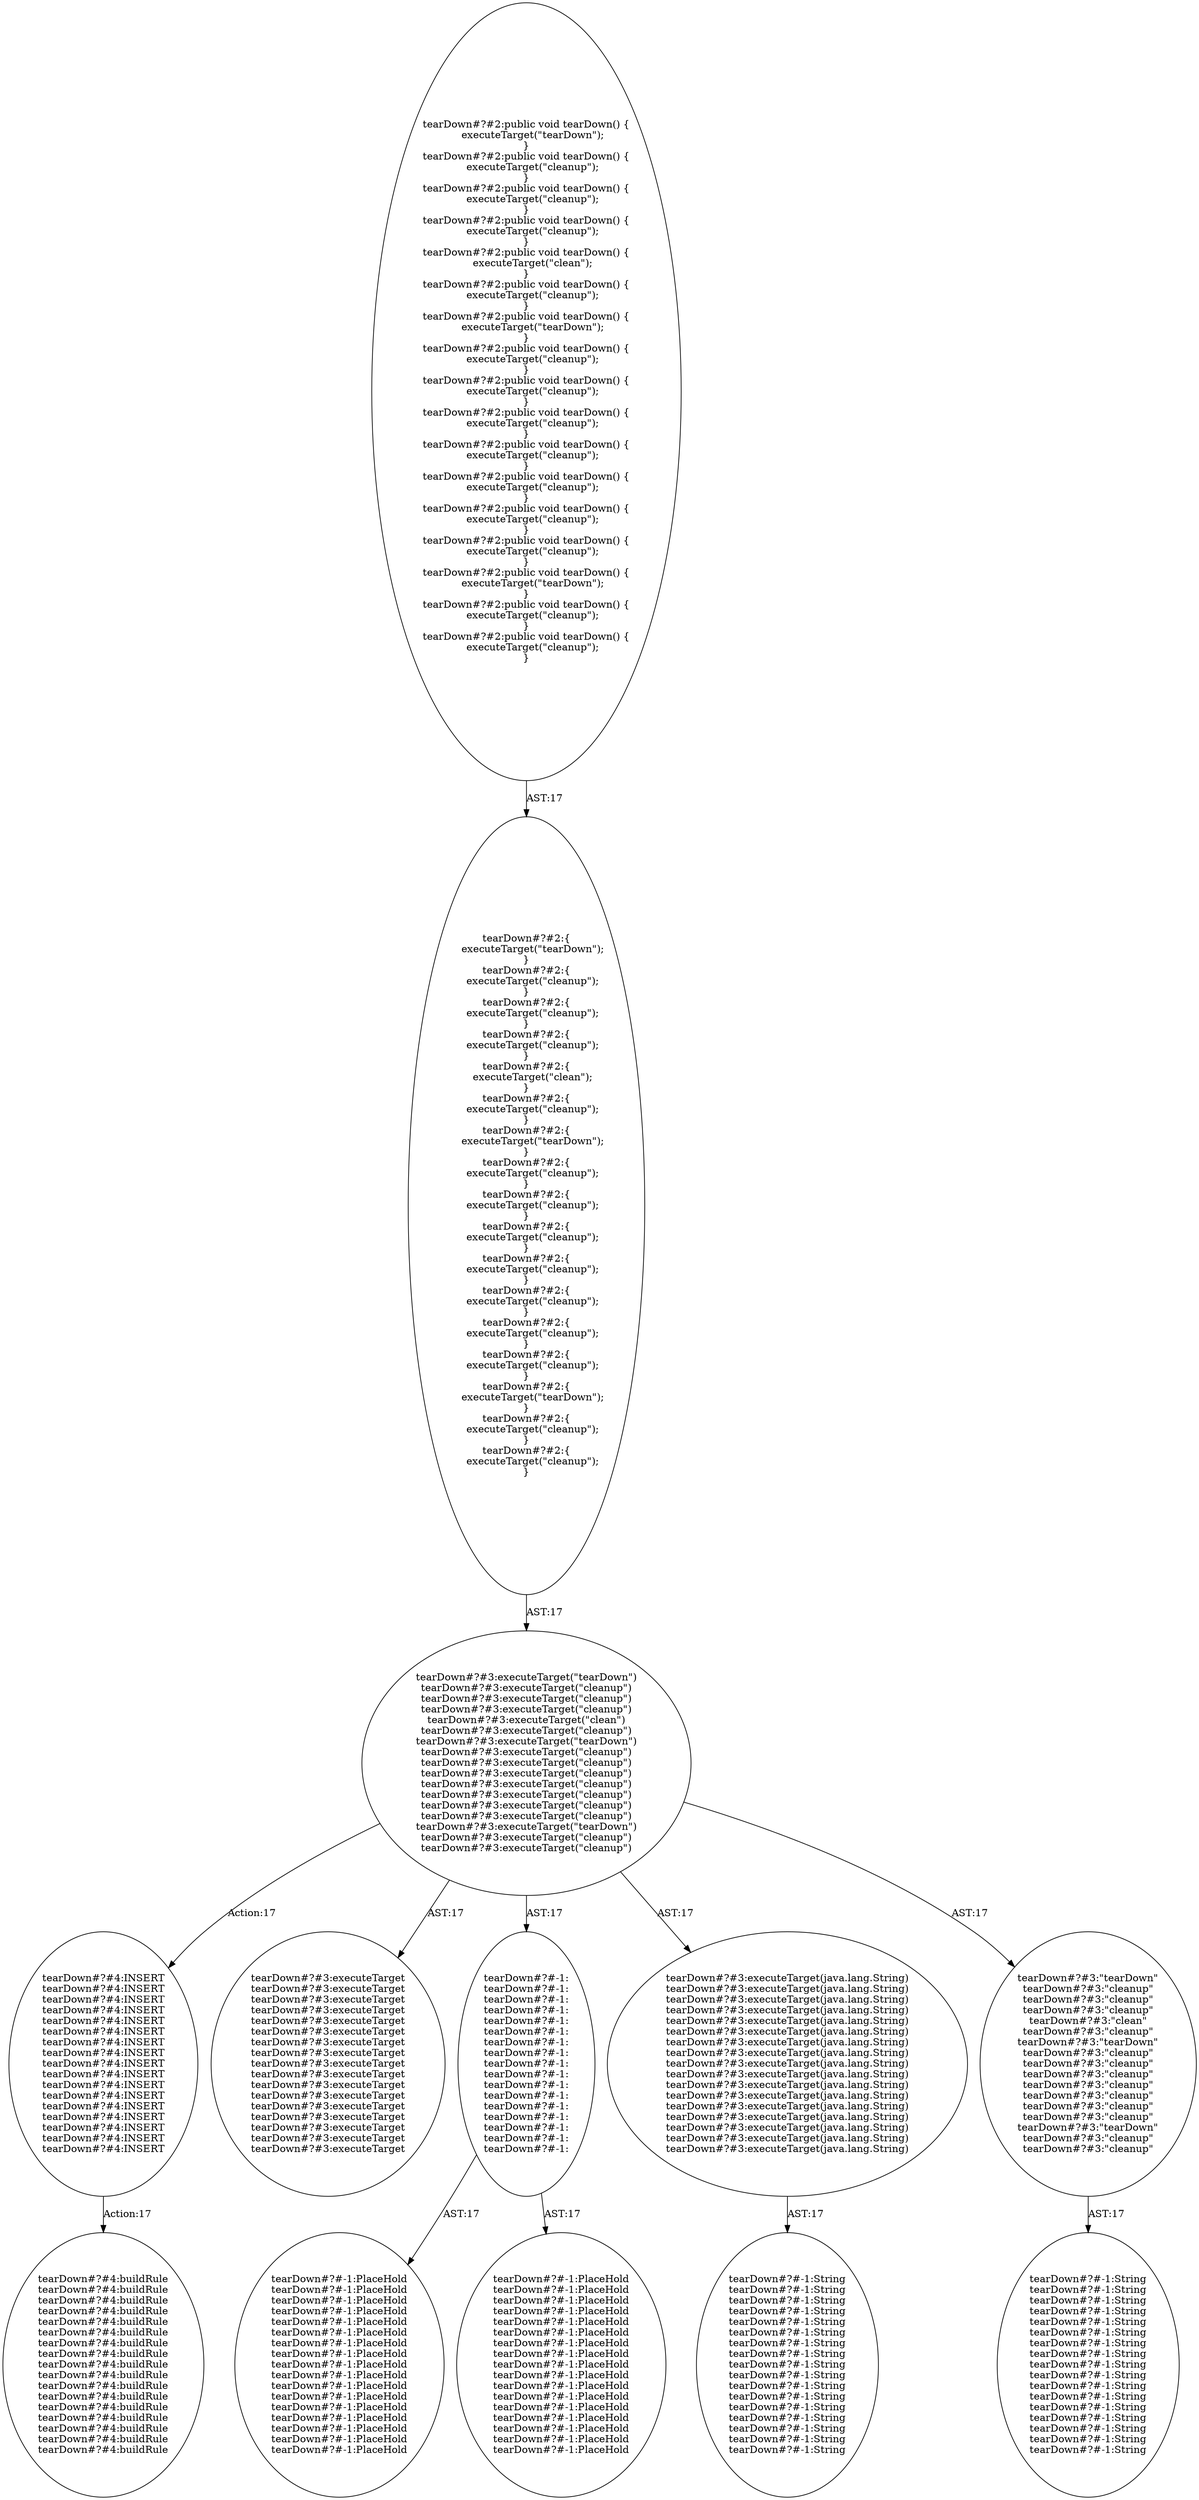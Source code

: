 digraph "Pattern" {
0 [label="tearDown#?#4:INSERT
tearDown#?#4:INSERT
tearDown#?#4:INSERT
tearDown#?#4:INSERT
tearDown#?#4:INSERT
tearDown#?#4:INSERT
tearDown#?#4:INSERT
tearDown#?#4:INSERT
tearDown#?#4:INSERT
tearDown#?#4:INSERT
tearDown#?#4:INSERT
tearDown#?#4:INSERT
tearDown#?#4:INSERT
tearDown#?#4:INSERT
tearDown#?#4:INSERT
tearDown#?#4:INSERT
tearDown#?#4:INSERT" shape=ellipse]
1 [label="tearDown#?#3:executeTarget(\"tearDown\")
tearDown#?#3:executeTarget(\"cleanup\")
tearDown#?#3:executeTarget(\"cleanup\")
tearDown#?#3:executeTarget(\"cleanup\")
tearDown#?#3:executeTarget(\"clean\")
tearDown#?#3:executeTarget(\"cleanup\")
tearDown#?#3:executeTarget(\"tearDown\")
tearDown#?#3:executeTarget(\"cleanup\")
tearDown#?#3:executeTarget(\"cleanup\")
tearDown#?#3:executeTarget(\"cleanup\")
tearDown#?#3:executeTarget(\"cleanup\")
tearDown#?#3:executeTarget(\"cleanup\")
tearDown#?#3:executeTarget(\"cleanup\")
tearDown#?#3:executeTarget(\"cleanup\")
tearDown#?#3:executeTarget(\"tearDown\")
tearDown#?#3:executeTarget(\"cleanup\")
tearDown#?#3:executeTarget(\"cleanup\")" shape=ellipse]
2 [label="tearDown#?#2:\{
    executeTarget(\"tearDown\");
\}
tearDown#?#2:\{
    executeTarget(\"cleanup\");
\}
tearDown#?#2:\{
    executeTarget(\"cleanup\");
\}
tearDown#?#2:\{
    executeTarget(\"cleanup\");
\}
tearDown#?#2:\{
    executeTarget(\"clean\");
\}
tearDown#?#2:\{
    executeTarget(\"cleanup\");
\}
tearDown#?#2:\{
    executeTarget(\"tearDown\");
\}
tearDown#?#2:\{
    executeTarget(\"cleanup\");
\}
tearDown#?#2:\{
    executeTarget(\"cleanup\");
\}
tearDown#?#2:\{
    executeTarget(\"cleanup\");
\}
tearDown#?#2:\{
    executeTarget(\"cleanup\");
\}
tearDown#?#2:\{
    executeTarget(\"cleanup\");
\}
tearDown#?#2:\{
    executeTarget(\"cleanup\");
\}
tearDown#?#2:\{
    executeTarget(\"cleanup\");
\}
tearDown#?#2:\{
    executeTarget(\"tearDown\");
\}
tearDown#?#2:\{
    executeTarget(\"cleanup\");
\}
tearDown#?#2:\{
    executeTarget(\"cleanup\");
\}" shape=ellipse]
3 [label="tearDown#?#2:public void tearDown() \{
    executeTarget(\"tearDown\");
\}
tearDown#?#2:public void tearDown() \{
    executeTarget(\"cleanup\");
\}
tearDown#?#2:public void tearDown() \{
    executeTarget(\"cleanup\");
\}
tearDown#?#2:public void tearDown() \{
    executeTarget(\"cleanup\");
\}
tearDown#?#2:public void tearDown() \{
    executeTarget(\"clean\");
\}
tearDown#?#2:public void tearDown() \{
    executeTarget(\"cleanup\");
\}
tearDown#?#2:public void tearDown() \{
    executeTarget(\"tearDown\");
\}
tearDown#?#2:public void tearDown() \{
    executeTarget(\"cleanup\");
\}
tearDown#?#2:public void tearDown() \{
    executeTarget(\"cleanup\");
\}
tearDown#?#2:public void tearDown() \{
    executeTarget(\"cleanup\");
\}
tearDown#?#2:public void tearDown() \{
    executeTarget(\"cleanup\");
\}
tearDown#?#2:public void tearDown() \{
    executeTarget(\"cleanup\");
\}
tearDown#?#2:public void tearDown() \{
    executeTarget(\"cleanup\");
\}
tearDown#?#2:public void tearDown() \{
    executeTarget(\"cleanup\");
\}
tearDown#?#2:public void tearDown() \{
    executeTarget(\"tearDown\");
\}
tearDown#?#2:public void tearDown() \{
    executeTarget(\"cleanup\");
\}
tearDown#?#2:public void tearDown() \{
    executeTarget(\"cleanup\");
\}" shape=ellipse]
4 [label="tearDown#?#3:executeTarget
tearDown#?#3:executeTarget
tearDown#?#3:executeTarget
tearDown#?#3:executeTarget
tearDown#?#3:executeTarget
tearDown#?#3:executeTarget
tearDown#?#3:executeTarget
tearDown#?#3:executeTarget
tearDown#?#3:executeTarget
tearDown#?#3:executeTarget
tearDown#?#3:executeTarget
tearDown#?#3:executeTarget
tearDown#?#3:executeTarget
tearDown#?#3:executeTarget
tearDown#?#3:executeTarget
tearDown#?#3:executeTarget
tearDown#?#3:executeTarget" shape=ellipse]
5 [label="tearDown#?#-1:
tearDown#?#-1:
tearDown#?#-1:
tearDown#?#-1:
tearDown#?#-1:
tearDown#?#-1:
tearDown#?#-1:
tearDown#?#-1:
tearDown#?#-1:
tearDown#?#-1:
tearDown#?#-1:
tearDown#?#-1:
tearDown#?#-1:
tearDown#?#-1:
tearDown#?#-1:
tearDown#?#-1:
tearDown#?#-1:" shape=ellipse]
6 [label="tearDown#?#-1:PlaceHold
tearDown#?#-1:PlaceHold
tearDown#?#-1:PlaceHold
tearDown#?#-1:PlaceHold
tearDown#?#-1:PlaceHold
tearDown#?#-1:PlaceHold
tearDown#?#-1:PlaceHold
tearDown#?#-1:PlaceHold
tearDown#?#-1:PlaceHold
tearDown#?#-1:PlaceHold
tearDown#?#-1:PlaceHold
tearDown#?#-1:PlaceHold
tearDown#?#-1:PlaceHold
tearDown#?#-1:PlaceHold
tearDown#?#-1:PlaceHold
tearDown#?#-1:PlaceHold
tearDown#?#-1:PlaceHold" shape=ellipse]
7 [label="tearDown#?#-1:PlaceHold
tearDown#?#-1:PlaceHold
tearDown#?#-1:PlaceHold
tearDown#?#-1:PlaceHold
tearDown#?#-1:PlaceHold
tearDown#?#-1:PlaceHold
tearDown#?#-1:PlaceHold
tearDown#?#-1:PlaceHold
tearDown#?#-1:PlaceHold
tearDown#?#-1:PlaceHold
tearDown#?#-1:PlaceHold
tearDown#?#-1:PlaceHold
tearDown#?#-1:PlaceHold
tearDown#?#-1:PlaceHold
tearDown#?#-1:PlaceHold
tearDown#?#-1:PlaceHold
tearDown#?#-1:PlaceHold" shape=ellipse]
8 [label="tearDown#?#3:executeTarget(java.lang.String)
tearDown#?#3:executeTarget(java.lang.String)
tearDown#?#3:executeTarget(java.lang.String)
tearDown#?#3:executeTarget(java.lang.String)
tearDown#?#3:executeTarget(java.lang.String)
tearDown#?#3:executeTarget(java.lang.String)
tearDown#?#3:executeTarget(java.lang.String)
tearDown#?#3:executeTarget(java.lang.String)
tearDown#?#3:executeTarget(java.lang.String)
tearDown#?#3:executeTarget(java.lang.String)
tearDown#?#3:executeTarget(java.lang.String)
tearDown#?#3:executeTarget(java.lang.String)
tearDown#?#3:executeTarget(java.lang.String)
tearDown#?#3:executeTarget(java.lang.String)
tearDown#?#3:executeTarget(java.lang.String)
tearDown#?#3:executeTarget(java.lang.String)
tearDown#?#3:executeTarget(java.lang.String)" shape=ellipse]
9 [label="tearDown#?#-1:String
tearDown#?#-1:String
tearDown#?#-1:String
tearDown#?#-1:String
tearDown#?#-1:String
tearDown#?#-1:String
tearDown#?#-1:String
tearDown#?#-1:String
tearDown#?#-1:String
tearDown#?#-1:String
tearDown#?#-1:String
tearDown#?#-1:String
tearDown#?#-1:String
tearDown#?#-1:String
tearDown#?#-1:String
tearDown#?#-1:String
tearDown#?#-1:String" shape=ellipse]
10 [label="tearDown#?#3:\"tearDown\"
tearDown#?#3:\"cleanup\"
tearDown#?#3:\"cleanup\"
tearDown#?#3:\"cleanup\"
tearDown#?#3:\"clean\"
tearDown#?#3:\"cleanup\"
tearDown#?#3:\"tearDown\"
tearDown#?#3:\"cleanup\"
tearDown#?#3:\"cleanup\"
tearDown#?#3:\"cleanup\"
tearDown#?#3:\"cleanup\"
tearDown#?#3:\"cleanup\"
tearDown#?#3:\"cleanup\"
tearDown#?#3:\"cleanup\"
tearDown#?#3:\"tearDown\"
tearDown#?#3:\"cleanup\"
tearDown#?#3:\"cleanup\"" shape=ellipse]
11 [label="tearDown#?#-1:String
tearDown#?#-1:String
tearDown#?#-1:String
tearDown#?#-1:String
tearDown#?#-1:String
tearDown#?#-1:String
tearDown#?#-1:String
tearDown#?#-1:String
tearDown#?#-1:String
tearDown#?#-1:String
tearDown#?#-1:String
tearDown#?#-1:String
tearDown#?#-1:String
tearDown#?#-1:String
tearDown#?#-1:String
tearDown#?#-1:String
tearDown#?#-1:String" shape=ellipse]
12 [label="tearDown#?#4:buildRule
tearDown#?#4:buildRule
tearDown#?#4:buildRule
tearDown#?#4:buildRule
tearDown#?#4:buildRule
tearDown#?#4:buildRule
tearDown#?#4:buildRule
tearDown#?#4:buildRule
tearDown#?#4:buildRule
tearDown#?#4:buildRule
tearDown#?#4:buildRule
tearDown#?#4:buildRule
tearDown#?#4:buildRule
tearDown#?#4:buildRule
tearDown#?#4:buildRule
tearDown#?#4:buildRule
tearDown#?#4:buildRule" shape=ellipse]
0 -> 12 [label="Action:17"];
1 -> 0 [label="Action:17"];
1 -> 4 [label="AST:17"];
1 -> 5 [label="AST:17"];
1 -> 8 [label="AST:17"];
1 -> 10 [label="AST:17"];
2 -> 1 [label="AST:17"];
3 -> 2 [label="AST:17"];
5 -> 6 [label="AST:17"];
5 -> 7 [label="AST:17"];
8 -> 9 [label="AST:17"];
10 -> 11 [label="AST:17"];
}